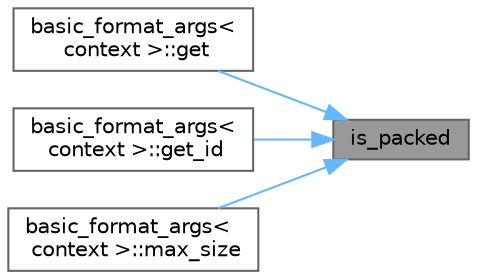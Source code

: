 digraph "is_packed"
{
 // LATEX_PDF_SIZE
  bgcolor="transparent";
  edge [fontname=Helvetica,fontsize=10,labelfontname=Helvetica,labelfontsize=10];
  node [fontname=Helvetica,fontsize=10,shape=box,height=0.2,width=0.4];
  rankdir="RL";
  Node1 [id="Node000001",label="is_packed",height=0.2,width=0.4,color="gray40", fillcolor="grey60", style="filled", fontcolor="black",tooltip=" "];
  Node1 -> Node2 [id="edge1_Node000001_Node000002",dir="back",color="steelblue1",style="solid",tooltip=" "];
  Node2 [id="Node000002",label="basic_format_args\<\l context \>::get",height=0.2,width=0.4,color="grey40", fillcolor="white", style="filled",URL="$classbasic__format__args.html#ac60ac3947105eb7c1d832d4f6baea1f9",tooltip=" "];
  Node1 -> Node3 [id="edge2_Node000001_Node000003",dir="back",color="steelblue1",style="solid",tooltip=" "];
  Node3 [id="Node000003",label="basic_format_args\<\l context \>::get_id",height=0.2,width=0.4,color="grey40", fillcolor="white", style="filled",URL="$classbasic__format__args.html#afc90b32108d2b6c5a9d5105179baa1a0",tooltip=" "];
  Node1 -> Node4 [id="edge3_Node000001_Node000004",dir="back",color="steelblue1",style="solid",tooltip=" "];
  Node4 [id="Node000004",label="basic_format_args\<\l context \>::max_size",height=0.2,width=0.4,color="grey40", fillcolor="white", style="filled",URL="$classbasic__format__args.html#ad7a8abc3dd0ab66bc27de3ae40937ebe",tooltip=" "];
}
